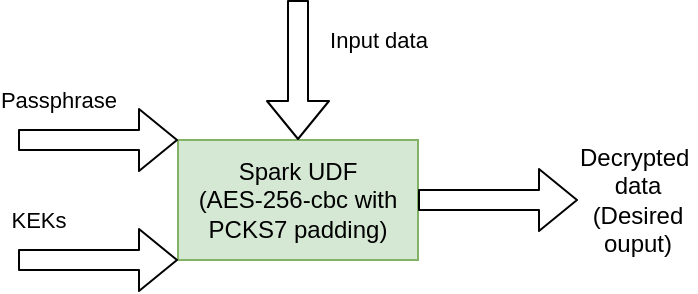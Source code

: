 <mxfile version="14.9.8" type="github">
  <diagram id="wuvXNdlwtginPlQ2-gvM" name="Page-1">
    <mxGraphModel dx="652" dy="316" grid="1" gridSize="10" guides="1" tooltips="1" connect="1" arrows="1" fold="1" page="1" pageScale="1" pageWidth="850" pageHeight="1100" math="0" shadow="0">
      <root>
        <mxCell id="0" />
        <mxCell id="1" parent="0" />
        <mxCell id="K4fpdkBJk-IE42zM-yy6-1" value="Spark UDF&lt;br&gt;(AES-256-cbc with PCKS7 padding)" style="rounded=0;whiteSpace=wrap;html=1;fillColor=#d5e8d4;strokeColor=#82b366;" vertex="1" parent="1">
          <mxGeometry x="280" y="170" width="120" height="60" as="geometry" />
        </mxCell>
        <mxCell id="K4fpdkBJk-IE42zM-yy6-2" value="" style="shape=flexArrow;endArrow=classic;html=1;exitX=1;exitY=0.5;exitDx=0;exitDy=0;" edge="1" parent="1" source="K4fpdkBJk-IE42zM-yy6-1">
          <mxGeometry width="50" height="50" relative="1" as="geometry">
            <mxPoint x="400" y="260" as="sourcePoint" />
            <mxPoint x="480" y="200" as="targetPoint" />
          </mxGeometry>
        </mxCell>
        <mxCell id="K4fpdkBJk-IE42zM-yy6-3" value="Input data" style="shape=flexArrow;endArrow=classic;html=1;entryX=0.5;entryY=0;entryDx=0;entryDy=0;" edge="1" parent="1" target="K4fpdkBJk-IE42zM-yy6-1">
          <mxGeometry x="-0.429" y="40" width="50" height="50" relative="1" as="geometry">
            <mxPoint x="340" y="100" as="sourcePoint" />
            <mxPoint x="250" y="100" as="targetPoint" />
            <mxPoint as="offset" />
          </mxGeometry>
        </mxCell>
        <mxCell id="K4fpdkBJk-IE42zM-yy6-5" value="" style="shape=flexArrow;endArrow=classic;html=1;" edge="1" parent="1">
          <mxGeometry width="50" height="50" relative="1" as="geometry">
            <mxPoint x="200" y="230" as="sourcePoint" />
            <mxPoint x="280" y="230" as="targetPoint" />
          </mxGeometry>
        </mxCell>
        <mxCell id="K4fpdkBJk-IE42zM-yy6-8" value="KEKs" style="edgeLabel;html=1;align=center;verticalAlign=middle;resizable=0;points=[];" vertex="1" connectable="0" parent="K4fpdkBJk-IE42zM-yy6-5">
          <mxGeometry x="-0.375" y="-3" relative="1" as="geometry">
            <mxPoint x="-15" y="-23" as="offset" />
          </mxGeometry>
        </mxCell>
        <mxCell id="K4fpdkBJk-IE42zM-yy6-6" value="Passphrase" style="shape=flexArrow;endArrow=classic;html=1;entryX=0;entryY=0;entryDx=0;entryDy=0;" edge="1" parent="1" target="K4fpdkBJk-IE42zM-yy6-1">
          <mxGeometry x="-0.5" y="20" width="50" height="50" relative="1" as="geometry">
            <mxPoint x="200" y="170" as="sourcePoint" />
            <mxPoint x="210" y="190" as="targetPoint" />
            <mxPoint as="offset" />
          </mxGeometry>
        </mxCell>
        <mxCell id="K4fpdkBJk-IE42zM-yy6-7" value="Decrypted&amp;nbsp;&lt;br&gt;data (Desired ouput)" style="text;html=1;strokeColor=none;fillColor=none;align=center;verticalAlign=middle;whiteSpace=wrap;rounded=0;" vertex="1" parent="1">
          <mxGeometry x="490" y="190" width="40" height="20" as="geometry" />
        </mxCell>
      </root>
    </mxGraphModel>
  </diagram>
</mxfile>
